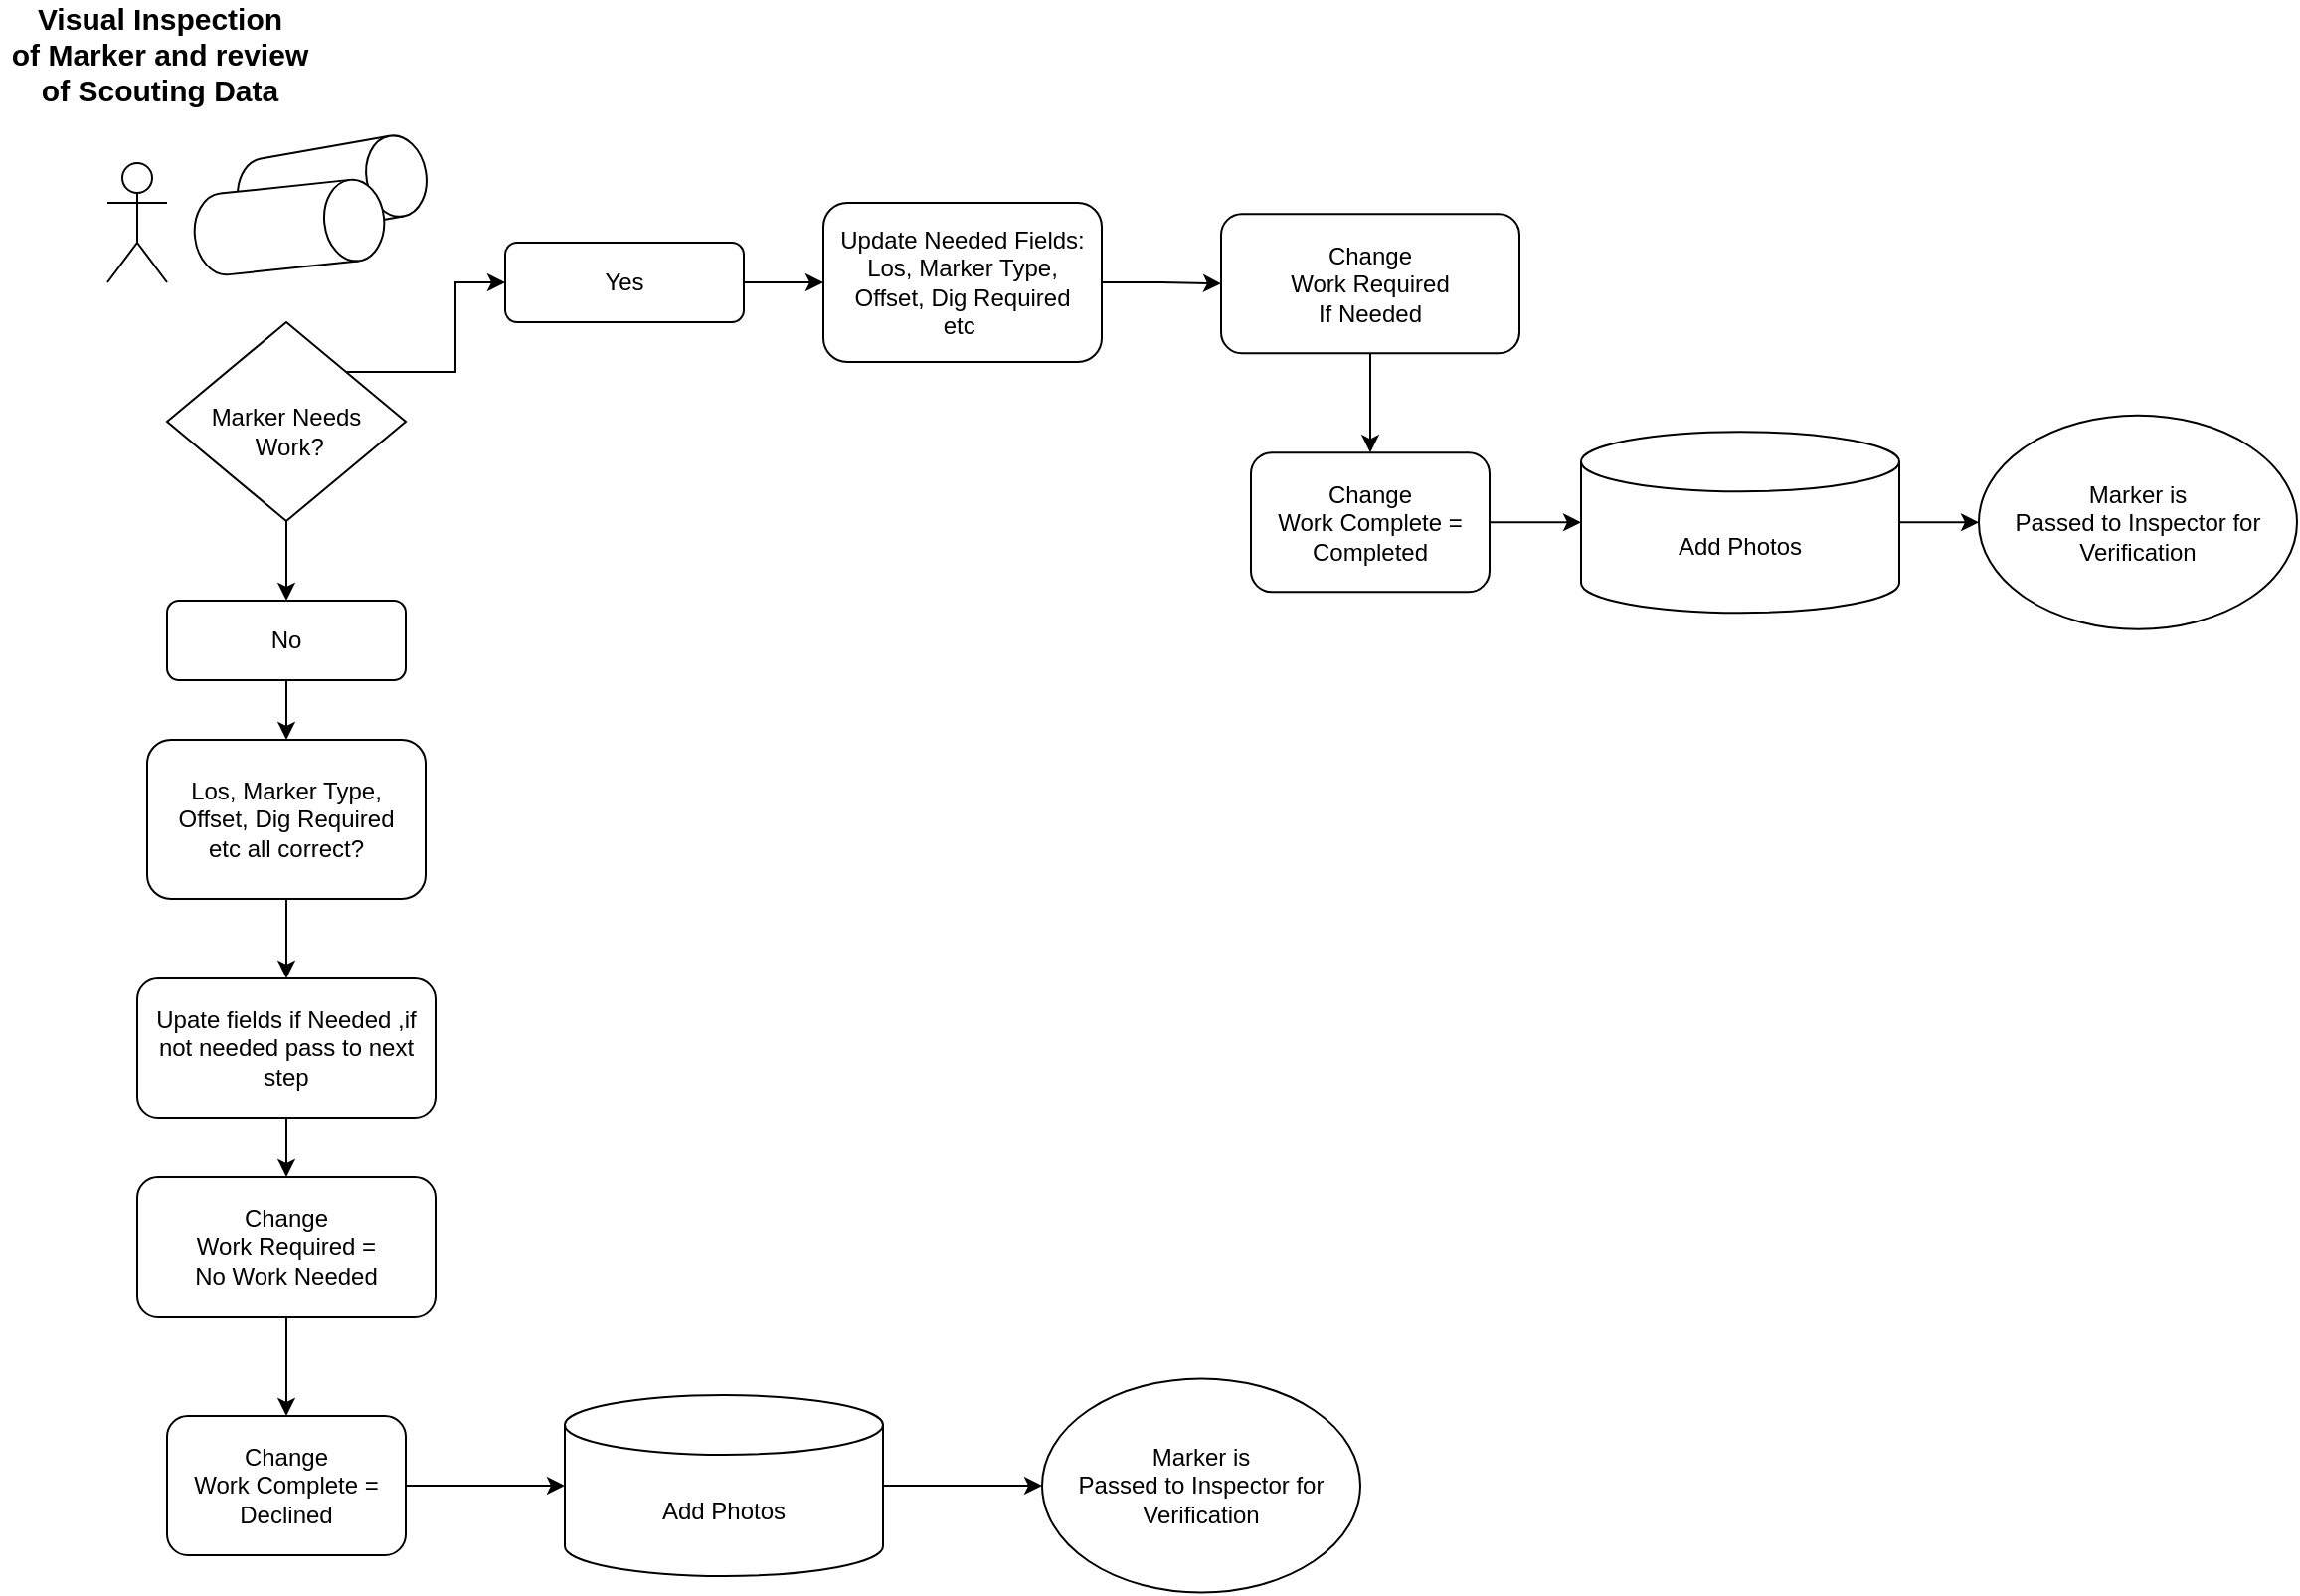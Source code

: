 <mxfile version="14.4.2" type="github">
  <diagram id="C5RBs43oDa-KdzZeNtuy" name="Page-1">
    <mxGraphModel dx="2591" dy="882" grid="1" gridSize="10" guides="1" tooltips="1" connect="1" arrows="1" fold="1" page="1" pageScale="1" pageWidth="1169" pageHeight="827" math="0" shadow="0">
      <root>
        <mxCell id="WIyWlLk6GJQsqaUBKTNV-0" />
        <mxCell id="WIyWlLk6GJQsqaUBKTNV-1" parent="WIyWlLk6GJQsqaUBKTNV-0" />
        <mxCell id="1f6V_7u13nr4Cq0EWLbW-1" value="" style="edgeStyle=orthogonalEdgeStyle;rounded=0;orthogonalLoop=1;jettySize=auto;html=1;exitX=1;exitY=0;exitDx=0;exitDy=0;" edge="1" parent="WIyWlLk6GJQsqaUBKTNV-1" source="WIyWlLk6GJQsqaUBKTNV-6" target="WIyWlLk6GJQsqaUBKTNV-7">
          <mxGeometry relative="1" as="geometry" />
        </mxCell>
        <mxCell id="1f6V_7u13nr4Cq0EWLbW-4" value="" style="edgeStyle=orthogonalEdgeStyle;rounded=0;orthogonalLoop=1;jettySize=auto;html=1;" edge="1" parent="WIyWlLk6GJQsqaUBKTNV-1" source="WIyWlLk6GJQsqaUBKTNV-6" target="WIyWlLk6GJQsqaUBKTNV-12">
          <mxGeometry relative="1" as="geometry" />
        </mxCell>
        <mxCell id="WIyWlLk6GJQsqaUBKTNV-6" value="&lt;br&gt;Marker Needs&lt;br&gt;&amp;nbsp;Work?" style="rhombus;whiteSpace=wrap;html=1;shadow=0;fontFamily=Helvetica;fontSize=12;align=center;strokeWidth=1;spacing=6;spacingTop=-4;" parent="WIyWlLk6GJQsqaUBKTNV-1" vertex="1">
          <mxGeometry x="79" y="180" width="120" height="100" as="geometry" />
        </mxCell>
        <mxCell id="1f6V_7u13nr4Cq0EWLbW-2" value="" style="edgeStyle=orthogonalEdgeStyle;rounded=0;orthogonalLoop=1;jettySize=auto;html=1;" edge="1" parent="WIyWlLk6GJQsqaUBKTNV-1" source="WIyWlLk6GJQsqaUBKTNV-7">
          <mxGeometry relative="1" as="geometry">
            <mxPoint x="409" y="160" as="targetPoint" />
          </mxGeometry>
        </mxCell>
        <mxCell id="WIyWlLk6GJQsqaUBKTNV-7" value="Yes" style="rounded=1;whiteSpace=wrap;html=1;fontSize=12;glass=0;strokeWidth=1;shadow=0;" parent="WIyWlLk6GJQsqaUBKTNV-1" vertex="1">
          <mxGeometry x="249" y="140" width="120" height="40" as="geometry" />
        </mxCell>
        <mxCell id="1f6V_7u13nr4Cq0EWLbW-8" value="" style="edgeStyle=orthogonalEdgeStyle;rounded=0;orthogonalLoop=1;jettySize=auto;html=1;" edge="1" parent="WIyWlLk6GJQsqaUBKTNV-1" source="1f6V_7u13nr4Cq0EWLbW-14" target="1f6V_7u13nr4Cq0EWLbW-5">
          <mxGeometry relative="1" as="geometry" />
        </mxCell>
        <mxCell id="WIyWlLk6GJQsqaUBKTNV-11" value="Upate fields if Needed ,if not needed pass to next step" style="rounded=1;whiteSpace=wrap;html=1;fontSize=12;glass=0;strokeWidth=1;shadow=0;" parent="WIyWlLk6GJQsqaUBKTNV-1" vertex="1">
          <mxGeometry x="64" y="510" width="150" height="70" as="geometry" />
        </mxCell>
        <mxCell id="1f6V_7u13nr4Cq0EWLbW-13" value="" style="edgeStyle=orthogonalEdgeStyle;rounded=0;orthogonalLoop=1;jettySize=auto;html=1;" edge="1" parent="WIyWlLk6GJQsqaUBKTNV-1" source="WIyWlLk6GJQsqaUBKTNV-12" target="1f6V_7u13nr4Cq0EWLbW-11">
          <mxGeometry relative="1" as="geometry" />
        </mxCell>
        <mxCell id="WIyWlLk6GJQsqaUBKTNV-12" value="No" style="rounded=1;whiteSpace=wrap;html=1;fontSize=12;glass=0;strokeWidth=1;shadow=0;" parent="WIyWlLk6GJQsqaUBKTNV-1" vertex="1">
          <mxGeometry x="79" y="320" width="120" height="40" as="geometry" />
        </mxCell>
        <mxCell id="1f6V_7u13nr4Cq0EWLbW-28" value="" style="edgeStyle=orthogonalEdgeStyle;rounded=0;orthogonalLoop=1;jettySize=auto;html=1;" edge="1" parent="WIyWlLk6GJQsqaUBKTNV-1" source="1f6V_7u13nr4Cq0EWLbW-5" target="1f6V_7u13nr4Cq0EWLbW-27">
          <mxGeometry relative="1" as="geometry" />
        </mxCell>
        <mxCell id="1f6V_7u13nr4Cq0EWLbW-5" value="Change&lt;br&gt;Work Complete = Declined" style="rounded=1;whiteSpace=wrap;html=1;fontSize=12;glass=0;strokeWidth=1;shadow=0;" vertex="1" parent="WIyWlLk6GJQsqaUBKTNV-1">
          <mxGeometry x="79" y="730" width="120" height="70" as="geometry" />
        </mxCell>
        <mxCell id="1f6V_7u13nr4Cq0EWLbW-9" value="Marker is &lt;br&gt;Passed to Inspector for Verification" style="ellipse;whiteSpace=wrap;html=1;rounded=1;shadow=0;strokeWidth=1;glass=0;" vertex="1" parent="WIyWlLk6GJQsqaUBKTNV-1">
          <mxGeometry x="519" y="711.25" width="160" height="107.5" as="geometry" />
        </mxCell>
        <mxCell id="1f6V_7u13nr4Cq0EWLbW-12" value="" style="edgeStyle=orthogonalEdgeStyle;rounded=0;orthogonalLoop=1;jettySize=auto;html=1;" edge="1" parent="WIyWlLk6GJQsqaUBKTNV-1" source="1f6V_7u13nr4Cq0EWLbW-11" target="WIyWlLk6GJQsqaUBKTNV-11">
          <mxGeometry relative="1" as="geometry" />
        </mxCell>
        <mxCell id="1f6V_7u13nr4Cq0EWLbW-11" value="Los, Marker Type, &lt;br&gt;Offset, Dig Required&lt;br&gt;etc all correct?" style="rounded=1;whiteSpace=wrap;html=1;fontSize=12;glass=0;strokeWidth=1;shadow=0;" vertex="1" parent="WIyWlLk6GJQsqaUBKTNV-1">
          <mxGeometry x="69" y="390" width="140" height="80" as="geometry" />
        </mxCell>
        <mxCell id="1f6V_7u13nr4Cq0EWLbW-14" value="Change&lt;br&gt;Work Required = &lt;br&gt;No Work Needed" style="rounded=1;whiteSpace=wrap;html=1;fontSize=12;glass=0;strokeWidth=1;shadow=0;" vertex="1" parent="WIyWlLk6GJQsqaUBKTNV-1">
          <mxGeometry x="64" y="610" width="150" height="70" as="geometry" />
        </mxCell>
        <mxCell id="1f6V_7u13nr4Cq0EWLbW-15" value="" style="edgeStyle=orthogonalEdgeStyle;rounded=0;orthogonalLoop=1;jettySize=auto;html=1;" edge="1" parent="WIyWlLk6GJQsqaUBKTNV-1" source="WIyWlLk6GJQsqaUBKTNV-11" target="1f6V_7u13nr4Cq0EWLbW-14">
          <mxGeometry relative="1" as="geometry">
            <mxPoint x="139" y="540" as="sourcePoint" />
            <mxPoint x="139" y="745" as="targetPoint" />
          </mxGeometry>
        </mxCell>
        <mxCell id="1f6V_7u13nr4Cq0EWLbW-22" value="" style="edgeStyle=orthogonalEdgeStyle;rounded=0;orthogonalLoop=1;jettySize=auto;html=1;" edge="1" parent="WIyWlLk6GJQsqaUBKTNV-1" source="1f6V_7u13nr4Cq0EWLbW-16" target="1f6V_7u13nr4Cq0EWLbW-21">
          <mxGeometry relative="1" as="geometry" />
        </mxCell>
        <mxCell id="1f6V_7u13nr4Cq0EWLbW-16" value="Update Needed Fields: Los, Marker Type, &lt;br&gt;Offset, Dig Required&lt;br&gt;etc&amp;nbsp;" style="rounded=1;whiteSpace=wrap;html=1;fontSize=12;glass=0;strokeWidth=1;shadow=0;" vertex="1" parent="WIyWlLk6GJQsqaUBKTNV-1">
          <mxGeometry x="409" y="120" width="140" height="80" as="geometry" />
        </mxCell>
        <mxCell id="1f6V_7u13nr4Cq0EWLbW-17" value="" style="edgeStyle=orthogonalEdgeStyle;rounded=0;orthogonalLoop=1;jettySize=auto;html=1;" edge="1" parent="WIyWlLk6GJQsqaUBKTNV-1" source="1f6V_7u13nr4Cq0EWLbW-21" target="1f6V_7u13nr4Cq0EWLbW-19">
          <mxGeometry relative="1" as="geometry" />
        </mxCell>
        <mxCell id="1f6V_7u13nr4Cq0EWLbW-25" value="" style="edgeStyle=orthogonalEdgeStyle;rounded=0;orthogonalLoop=1;jettySize=auto;html=1;" edge="1" parent="WIyWlLk6GJQsqaUBKTNV-1" source="1f6V_7u13nr4Cq0EWLbW-19" target="1f6V_7u13nr4Cq0EWLbW-24">
          <mxGeometry relative="1" as="geometry" />
        </mxCell>
        <mxCell id="1f6V_7u13nr4Cq0EWLbW-19" value="Change&lt;br&gt;Work Complete = Completed" style="rounded=1;whiteSpace=wrap;html=1;fontSize=12;glass=0;strokeWidth=1;shadow=0;" vertex="1" parent="WIyWlLk6GJQsqaUBKTNV-1">
          <mxGeometry x="624" y="245.63" width="120" height="70" as="geometry" />
        </mxCell>
        <mxCell id="1f6V_7u13nr4Cq0EWLbW-20" value="Marker is &lt;br&gt;Passed to Inspector for Verification" style="ellipse;whiteSpace=wrap;html=1;rounded=1;shadow=0;strokeWidth=1;glass=0;" vertex="1" parent="WIyWlLk6GJQsqaUBKTNV-1">
          <mxGeometry x="990" y="226.88" width="160" height="107.5" as="geometry" />
        </mxCell>
        <mxCell id="1f6V_7u13nr4Cq0EWLbW-21" value="Change&lt;br&gt;Work Required &lt;br&gt;If Needed&lt;br&gt;" style="rounded=1;whiteSpace=wrap;html=1;fontSize=12;glass=0;strokeWidth=1;shadow=0;" vertex="1" parent="WIyWlLk6GJQsqaUBKTNV-1">
          <mxGeometry x="609" y="125.63" width="150" height="70" as="geometry" />
        </mxCell>
        <mxCell id="1f6V_7u13nr4Cq0EWLbW-26" value="" style="edgeStyle=orthogonalEdgeStyle;rounded=0;orthogonalLoop=1;jettySize=auto;html=1;" edge="1" parent="WIyWlLk6GJQsqaUBKTNV-1" source="1f6V_7u13nr4Cq0EWLbW-24" target="1f6V_7u13nr4Cq0EWLbW-20">
          <mxGeometry relative="1" as="geometry" />
        </mxCell>
        <mxCell id="1f6V_7u13nr4Cq0EWLbW-24" value="Add Photos&lt;br&gt;" style="shape=cylinder3;whiteSpace=wrap;html=1;boundedLbl=1;backgroundOutline=1;size=15;" vertex="1" parent="WIyWlLk6GJQsqaUBKTNV-1">
          <mxGeometry x="790" y="235.13" width="160" height="91" as="geometry" />
        </mxCell>
        <mxCell id="1f6V_7u13nr4Cq0EWLbW-29" value="" style="edgeStyle=orthogonalEdgeStyle;rounded=0;orthogonalLoop=1;jettySize=auto;html=1;" edge="1" parent="WIyWlLk6GJQsqaUBKTNV-1" source="1f6V_7u13nr4Cq0EWLbW-27" target="1f6V_7u13nr4Cq0EWLbW-9">
          <mxGeometry relative="1" as="geometry" />
        </mxCell>
        <mxCell id="1f6V_7u13nr4Cq0EWLbW-27" value="Add Photos&lt;br&gt;" style="shape=cylinder3;whiteSpace=wrap;html=1;boundedLbl=1;backgroundOutline=1;size=15;" vertex="1" parent="WIyWlLk6GJQsqaUBKTNV-1">
          <mxGeometry x="279" y="719.5" width="160" height="91" as="geometry" />
        </mxCell>
        <mxCell id="1f6V_7u13nr4Cq0EWLbW-31" value="Actor" style="shape=umlActor;verticalLabelPosition=bottom;verticalAlign=top;html=1;outlineConnect=0;fontColor=#FFFFFF;" vertex="1" parent="WIyWlLk6GJQsqaUBKTNV-1">
          <mxGeometry x="49" y="100" width="30" height="60" as="geometry" />
        </mxCell>
        <mxCell id="1f6V_7u13nr4Cq0EWLbW-33" value="" style="shape=cylinder3;whiteSpace=wrap;html=1;boundedLbl=1;backgroundOutline=1;size=15;rotation=80;" vertex="1" parent="WIyWlLk6GJQsqaUBKTNV-1">
          <mxGeometry x="141.5" y="64.5" width="41" height="95.5" as="geometry" />
        </mxCell>
        <mxCell id="1f6V_7u13nr4Cq0EWLbW-34" value="" style="shape=cylinder3;whiteSpace=wrap;html=1;boundedLbl=1;backgroundOutline=1;size=15;rotation=84;" vertex="1" parent="WIyWlLk6GJQsqaUBKTNV-1">
          <mxGeometry x="120" y="84.5" width="41" height="95.5" as="geometry" />
        </mxCell>
        <mxCell id="1f6V_7u13nr4Cq0EWLbW-36" value="&lt;b style=&quot;font-size: 15px&quot;&gt;Visual Inspection &lt;br&gt;of Marker and review &lt;br&gt;of Scouting Data&lt;/b&gt;" style="text;html=1;align=center;verticalAlign=middle;resizable=0;points=[];autosize=1;" vertex="1" parent="WIyWlLk6GJQsqaUBKTNV-1">
          <mxGeometry x="-5" y="20" width="160" height="50" as="geometry" />
        </mxCell>
      </root>
    </mxGraphModel>
  </diagram>
</mxfile>
